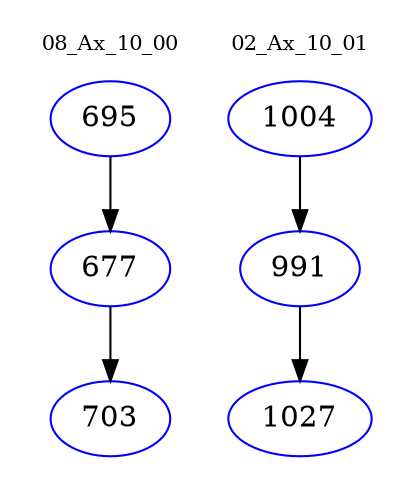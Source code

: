 digraph{
subgraph cluster_0 {
color = white
label = "08_Ax_10_00";
fontsize=10;
T0_695 [label="695", color="blue"]
T0_695 -> T0_677 [color="black"]
T0_677 [label="677", color="blue"]
T0_677 -> T0_703 [color="black"]
T0_703 [label="703", color="blue"]
}
subgraph cluster_1 {
color = white
label = "02_Ax_10_01";
fontsize=10;
T1_1004 [label="1004", color="blue"]
T1_1004 -> T1_991 [color="black"]
T1_991 [label="991", color="blue"]
T1_991 -> T1_1027 [color="black"]
T1_1027 [label="1027", color="blue"]
}
}
